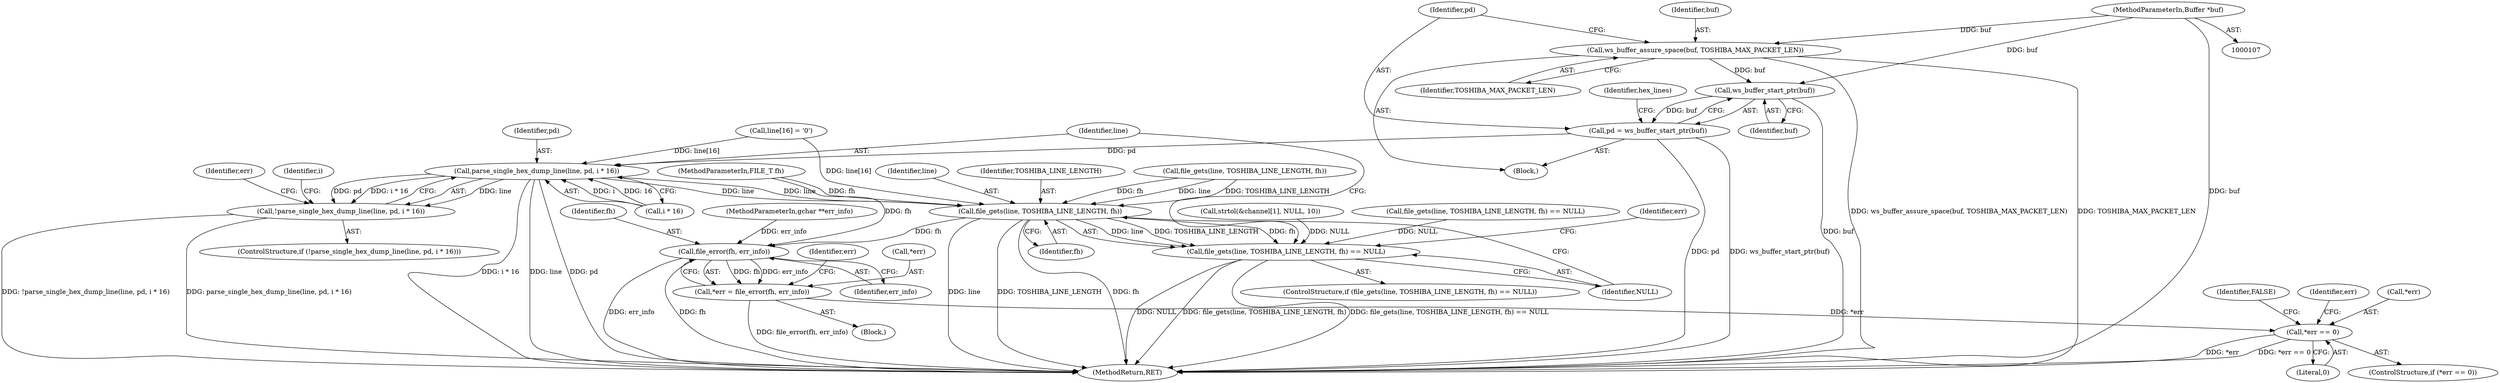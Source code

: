 digraph "0_wireshark_5efb45231671baa2db2011d8f67f9d6e72bc455b@pointer" {
"1000110" [label="(MethodParameterIn,Buffer *buf)"];
"1000380" [label="(Call,ws_buffer_assure_space(buf, TOSHIBA_MAX_PACKET_LEN))"];
"1000385" [label="(Call,ws_buffer_start_ptr(buf))"];
"1000383" [label="(Call,pd = ws_buffer_start_ptr(buf))"];
"1000437" [label="(Call,parse_single_hex_dump_line(line, pd, i * 16))"];
"1000411" [label="(Call,file_gets(line, TOSHIBA_LINE_LENGTH, fh))"];
"1000410" [label="(Call,file_gets(line, TOSHIBA_LINE_LENGTH, fh) == NULL)"];
"1000420" [label="(Call,file_error(fh, err_info))"];
"1000417" [label="(Call,*err = file_error(fh, err_info))"];
"1000424" [label="(Call,*err == 0)"];
"1000436" [label="(Call,!parse_single_hex_dump_line(line, pd, i * 16))"];
"1000426" [label="(Identifier,err)"];
"1000420" [label="(Call,file_error(fh, err_info))"];
"1000416" [label="(Block,)"];
"1000221" [label="(Call,line[16] = '\0')"];
"1000440" [label="(Call,i * 16)"];
"1000382" [label="(Identifier,TOSHIBA_MAX_PACKET_LEN)"];
"1000418" [label="(Call,*err)"];
"1000446" [label="(Identifier,err)"];
"1000412" [label="(Identifier,line)"];
"1000434" [label="(Identifier,FALSE)"];
"1000413" [label="(Identifier,TOSHIBA_LINE_LENGTH)"];
"1000435" [label="(ControlStructure,if (!parse_single_hex_dump_line(line, pd, i * 16)))"];
"1000438" [label="(Identifier,line)"];
"1000383" [label="(Call,pd = ws_buffer_start_ptr(buf))"];
"1000112" [label="(MethodParameterIn,gchar **err_info)"];
"1000381" [label="(Identifier,buf)"];
"1000108" [label="(MethodParameterIn,FILE_T fh)"];
"1000113" [label="(Block,)"];
"1000380" [label="(Call,ws_buffer_assure_space(buf, TOSHIBA_MAX_PACKET_LEN))"];
"1000385" [label="(Call,ws_buffer_start_ptr(buf))"];
"1000332" [label="(Call,strtol(&channel[1], NULL, 10))"];
"1000424" [label="(Call,*err == 0)"];
"1000196" [label="(Call,file_gets(line, TOSHIBA_LINE_LENGTH, fh) == NULL)"];
"1000436" [label="(Call,!parse_single_hex_dump_line(line, pd, i * 16))"];
"1000437" [label="(Call,parse_single_hex_dump_line(line, pd, i * 16))"];
"1000419" [label="(Identifier,err)"];
"1000417" [label="(Call,*err = file_error(fh, err_info))"];
"1000386" [label="(Identifier,buf)"];
"1000422" [label="(Identifier,err_info)"];
"1000431" [label="(Identifier,err)"];
"1000407" [label="(Identifier,i)"];
"1000427" [label="(Literal,0)"];
"1000425" [label="(Call,*err)"];
"1000423" [label="(ControlStructure,if (*err == 0))"];
"1000457" [label="(MethodReturn,RET)"];
"1000409" [label="(ControlStructure,if (file_gets(line, TOSHIBA_LINE_LENGTH, fh) == NULL))"];
"1000421" [label="(Identifier,fh)"];
"1000415" [label="(Identifier,NULL)"];
"1000410" [label="(Call,file_gets(line, TOSHIBA_LINE_LENGTH, fh) == NULL)"];
"1000384" [label="(Identifier,pd)"];
"1000411" [label="(Call,file_gets(line, TOSHIBA_LINE_LENGTH, fh))"];
"1000414" [label="(Identifier,fh)"];
"1000388" [label="(Identifier,hex_lines)"];
"1000197" [label="(Call,file_gets(line, TOSHIBA_LINE_LENGTH, fh))"];
"1000439" [label="(Identifier,pd)"];
"1000110" [label="(MethodParameterIn,Buffer *buf)"];
"1000110" -> "1000107"  [label="AST: "];
"1000110" -> "1000457"  [label="DDG: buf"];
"1000110" -> "1000380"  [label="DDG: buf"];
"1000110" -> "1000385"  [label="DDG: buf"];
"1000380" -> "1000113"  [label="AST: "];
"1000380" -> "1000382"  [label="CFG: "];
"1000381" -> "1000380"  [label="AST: "];
"1000382" -> "1000380"  [label="AST: "];
"1000384" -> "1000380"  [label="CFG: "];
"1000380" -> "1000457"  [label="DDG: ws_buffer_assure_space(buf, TOSHIBA_MAX_PACKET_LEN)"];
"1000380" -> "1000457"  [label="DDG: TOSHIBA_MAX_PACKET_LEN"];
"1000380" -> "1000385"  [label="DDG: buf"];
"1000385" -> "1000383"  [label="AST: "];
"1000385" -> "1000386"  [label="CFG: "];
"1000386" -> "1000385"  [label="AST: "];
"1000383" -> "1000385"  [label="CFG: "];
"1000385" -> "1000457"  [label="DDG: buf"];
"1000385" -> "1000383"  [label="DDG: buf"];
"1000383" -> "1000113"  [label="AST: "];
"1000384" -> "1000383"  [label="AST: "];
"1000388" -> "1000383"  [label="CFG: "];
"1000383" -> "1000457"  [label="DDG: pd"];
"1000383" -> "1000457"  [label="DDG: ws_buffer_start_ptr(buf)"];
"1000383" -> "1000437"  [label="DDG: pd"];
"1000437" -> "1000436"  [label="AST: "];
"1000437" -> "1000440"  [label="CFG: "];
"1000438" -> "1000437"  [label="AST: "];
"1000439" -> "1000437"  [label="AST: "];
"1000440" -> "1000437"  [label="AST: "];
"1000436" -> "1000437"  [label="CFG: "];
"1000437" -> "1000457"  [label="DDG: i * 16"];
"1000437" -> "1000457"  [label="DDG: line"];
"1000437" -> "1000457"  [label="DDG: pd"];
"1000437" -> "1000411"  [label="DDG: line"];
"1000437" -> "1000436"  [label="DDG: line"];
"1000437" -> "1000436"  [label="DDG: pd"];
"1000437" -> "1000436"  [label="DDG: i * 16"];
"1000411" -> "1000437"  [label="DDG: line"];
"1000221" -> "1000437"  [label="DDG: line[16]"];
"1000440" -> "1000437"  [label="DDG: i"];
"1000440" -> "1000437"  [label="DDG: 16"];
"1000411" -> "1000410"  [label="AST: "];
"1000411" -> "1000414"  [label="CFG: "];
"1000412" -> "1000411"  [label="AST: "];
"1000413" -> "1000411"  [label="AST: "];
"1000414" -> "1000411"  [label="AST: "];
"1000415" -> "1000411"  [label="CFG: "];
"1000411" -> "1000457"  [label="DDG: line"];
"1000411" -> "1000457"  [label="DDG: fh"];
"1000411" -> "1000457"  [label="DDG: TOSHIBA_LINE_LENGTH"];
"1000411" -> "1000410"  [label="DDG: line"];
"1000411" -> "1000410"  [label="DDG: TOSHIBA_LINE_LENGTH"];
"1000411" -> "1000410"  [label="DDG: fh"];
"1000221" -> "1000411"  [label="DDG: line[16]"];
"1000197" -> "1000411"  [label="DDG: line"];
"1000197" -> "1000411"  [label="DDG: TOSHIBA_LINE_LENGTH"];
"1000197" -> "1000411"  [label="DDG: fh"];
"1000108" -> "1000411"  [label="DDG: fh"];
"1000411" -> "1000420"  [label="DDG: fh"];
"1000410" -> "1000409"  [label="AST: "];
"1000410" -> "1000415"  [label="CFG: "];
"1000415" -> "1000410"  [label="AST: "];
"1000419" -> "1000410"  [label="CFG: "];
"1000438" -> "1000410"  [label="CFG: "];
"1000410" -> "1000457"  [label="DDG: file_gets(line, TOSHIBA_LINE_LENGTH, fh)"];
"1000410" -> "1000457"  [label="DDG: file_gets(line, TOSHIBA_LINE_LENGTH, fh) == NULL"];
"1000410" -> "1000457"  [label="DDG: NULL"];
"1000196" -> "1000410"  [label="DDG: NULL"];
"1000332" -> "1000410"  [label="DDG: NULL"];
"1000420" -> "1000417"  [label="AST: "];
"1000420" -> "1000422"  [label="CFG: "];
"1000421" -> "1000420"  [label="AST: "];
"1000422" -> "1000420"  [label="AST: "];
"1000417" -> "1000420"  [label="CFG: "];
"1000420" -> "1000457"  [label="DDG: err_info"];
"1000420" -> "1000457"  [label="DDG: fh"];
"1000420" -> "1000417"  [label="DDG: fh"];
"1000420" -> "1000417"  [label="DDG: err_info"];
"1000108" -> "1000420"  [label="DDG: fh"];
"1000112" -> "1000420"  [label="DDG: err_info"];
"1000417" -> "1000416"  [label="AST: "];
"1000418" -> "1000417"  [label="AST: "];
"1000426" -> "1000417"  [label="CFG: "];
"1000417" -> "1000457"  [label="DDG: file_error(fh, err_info)"];
"1000417" -> "1000424"  [label="DDG: *err"];
"1000424" -> "1000423"  [label="AST: "];
"1000424" -> "1000427"  [label="CFG: "];
"1000425" -> "1000424"  [label="AST: "];
"1000427" -> "1000424"  [label="AST: "];
"1000431" -> "1000424"  [label="CFG: "];
"1000434" -> "1000424"  [label="CFG: "];
"1000424" -> "1000457"  [label="DDG: *err"];
"1000424" -> "1000457"  [label="DDG: *err == 0"];
"1000436" -> "1000435"  [label="AST: "];
"1000446" -> "1000436"  [label="CFG: "];
"1000407" -> "1000436"  [label="CFG: "];
"1000436" -> "1000457"  [label="DDG: !parse_single_hex_dump_line(line, pd, i * 16)"];
"1000436" -> "1000457"  [label="DDG: parse_single_hex_dump_line(line, pd, i * 16)"];
}
